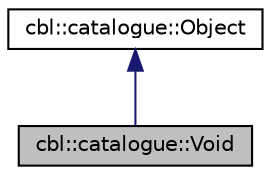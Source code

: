 digraph "cbl::catalogue::Void"
{
  edge [fontname="Helvetica",fontsize="10",labelfontname="Helvetica",labelfontsize="10"];
  node [fontname="Helvetica",fontsize="10",shape=record];
  Node0 [label="cbl::catalogue::Void",height=0.2,width=0.4,color="black", fillcolor="grey75", style="filled", fontcolor="black"];
  Node1 -> Node0 [dir="back",color="midnightblue",fontsize="10",style="solid",fontname="Helvetica"];
  Node1 [label="cbl::catalogue::Object",height=0.2,width=0.4,color="black", fillcolor="white", style="filled",URL="$d0/d1c/classcbl_1_1catalogue_1_1Object.html",tooltip="The class Object. "];
}
